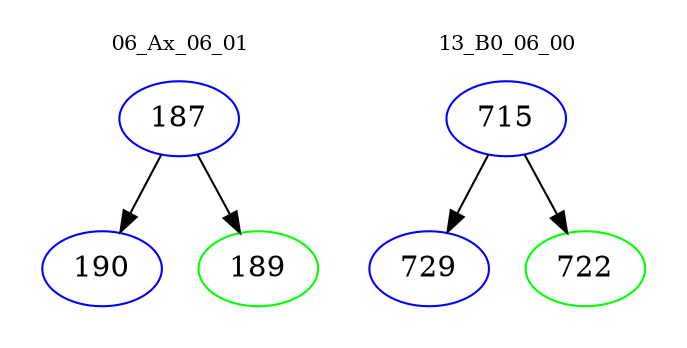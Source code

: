 digraph{
subgraph cluster_0 {
color = white
label = "06_Ax_06_01";
fontsize=10;
T0_187 [label="187", color="blue"]
T0_187 -> T0_190 [color="black"]
T0_190 [label="190", color="blue"]
T0_187 -> T0_189 [color="black"]
T0_189 [label="189", color="green"]
}
subgraph cluster_1 {
color = white
label = "13_B0_06_00";
fontsize=10;
T1_715 [label="715", color="blue"]
T1_715 -> T1_729 [color="black"]
T1_729 [label="729", color="blue"]
T1_715 -> T1_722 [color="black"]
T1_722 [label="722", color="green"]
}
}
